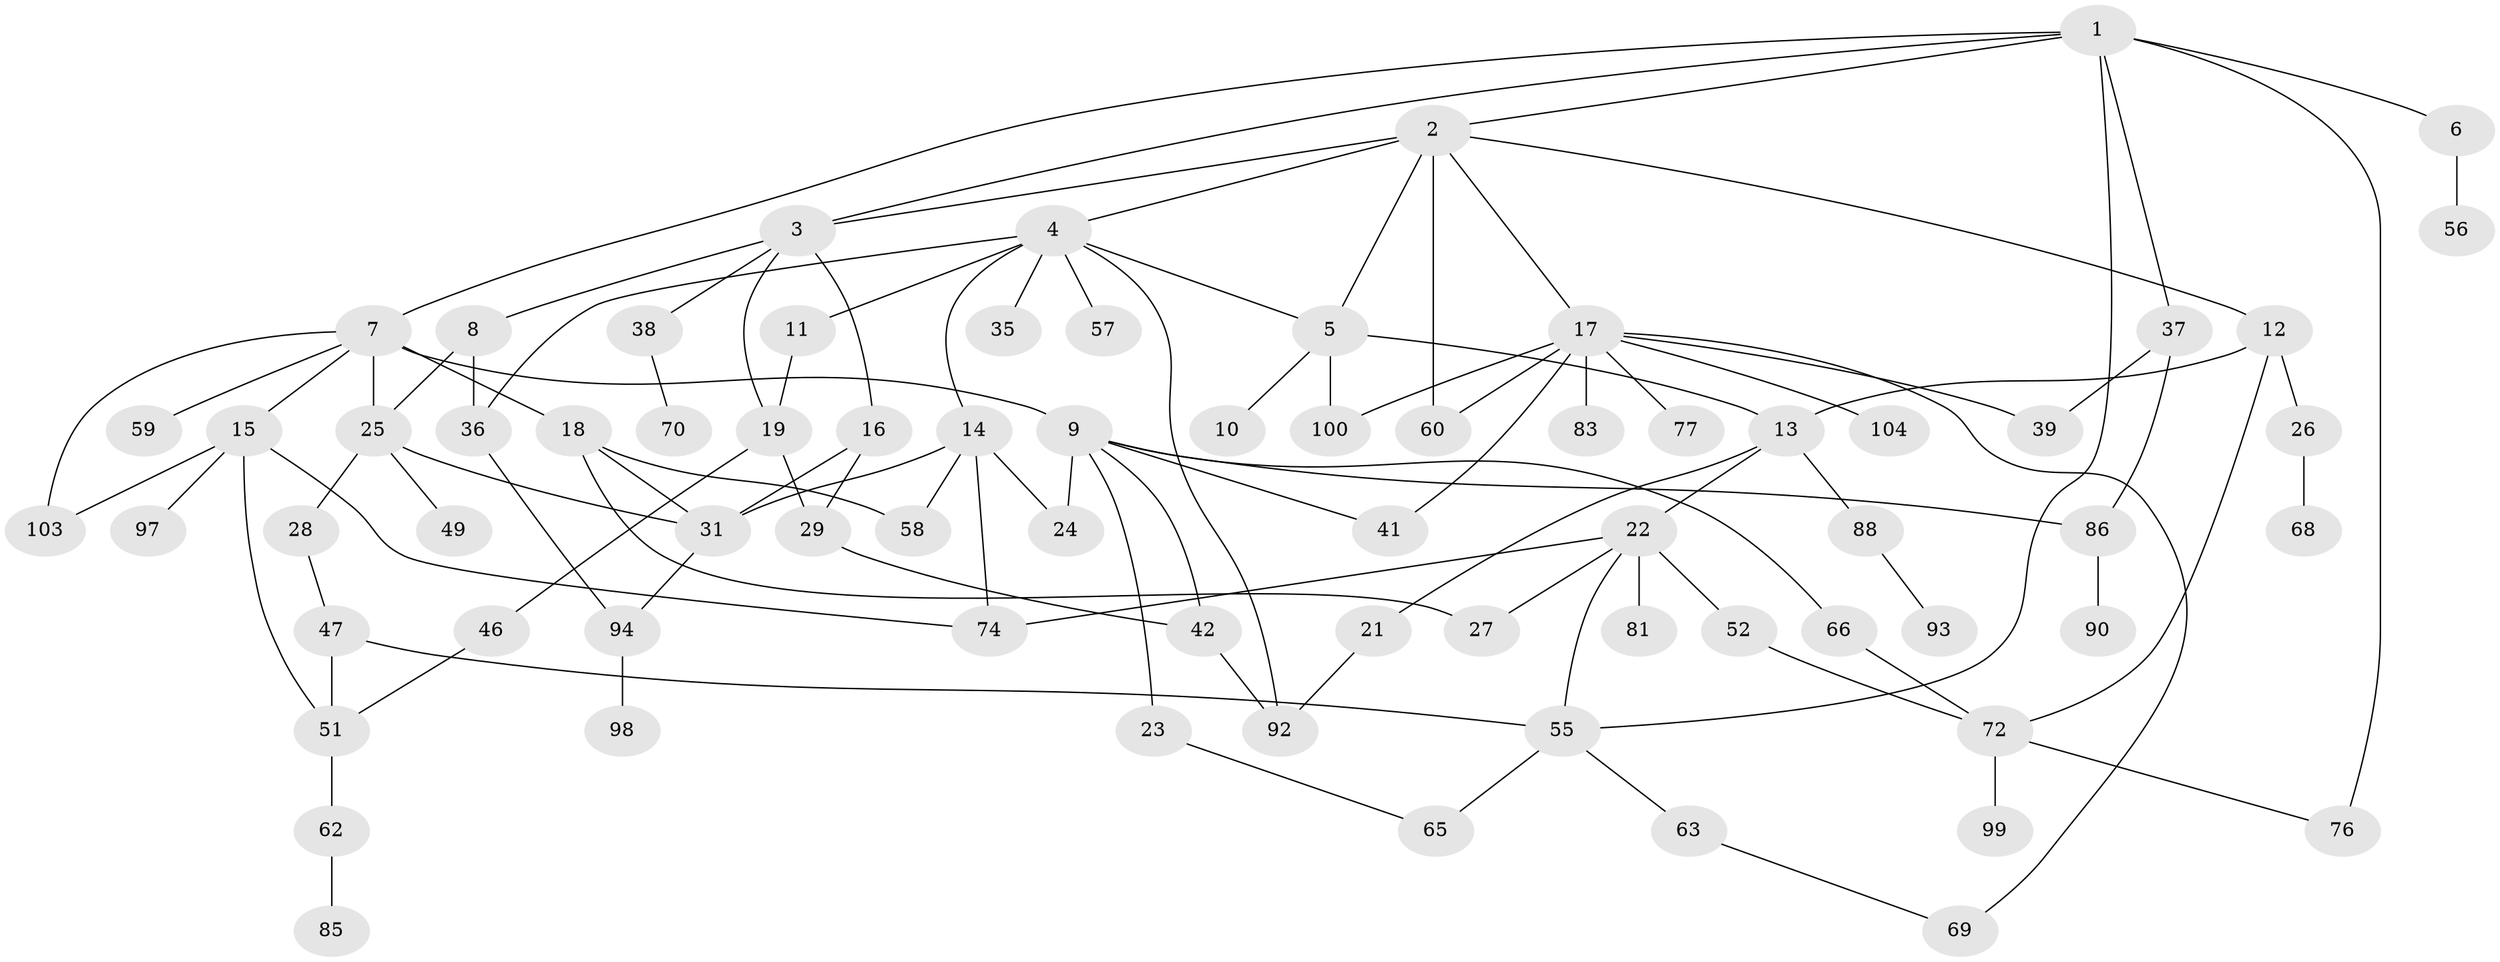 // original degree distribution, {7: 0.05714285714285714, 5: 0.01904761904761905, 3: 0.20952380952380953, 6: 0.047619047619047616, 4: 0.08571428571428572, 1: 0.26666666666666666, 2: 0.3142857142857143}
// Generated by graph-tools (version 1.1) at 2025/10/02/27/25 16:10:51]
// undirected, 73 vertices, 106 edges
graph export_dot {
graph [start="1"]
  node [color=gray90,style=filled];
  1 [super="+75"];
  2;
  3 [super="+34"];
  4 [super="+95"];
  5 [super="+54"];
  6 [super="+50"];
  7 [super="+53"];
  8 [super="+43"];
  9 [super="+30"];
  10;
  11 [super="+84"];
  12 [super="+48"];
  13 [super="+79"];
  14 [super="+67"];
  15 [super="+20"];
  16;
  17 [super="+40"];
  18 [super="+71"];
  19;
  21;
  22 [super="+78"];
  23;
  24 [super="+32"];
  25 [super="+44"];
  26 [super="+33"];
  27;
  28 [super="+45"];
  29 [super="+102"];
  31 [super="+82"];
  35;
  36;
  37 [super="+73"];
  38;
  39 [super="+61"];
  41;
  42;
  46;
  47;
  49;
  51 [super="+64"];
  52;
  55 [super="+87"];
  56;
  57;
  58;
  59;
  60 [super="+101"];
  62;
  63 [super="+80"];
  65 [super="+91"];
  66;
  68;
  69;
  70;
  72 [super="+89"];
  74;
  76;
  77;
  81;
  83;
  85;
  86;
  88;
  90;
  92;
  93;
  94 [super="+96"];
  97;
  98;
  99;
  100 [super="+105"];
  103;
  104;
  1 -- 2;
  1 -- 6;
  1 -- 7;
  1 -- 37;
  1 -- 55;
  1 -- 3;
  1 -- 76;
  2 -- 3;
  2 -- 4;
  2 -- 5;
  2 -- 12;
  2 -- 17;
  2 -- 60;
  3 -- 8;
  3 -- 16;
  3 -- 19;
  3 -- 38;
  4 -- 11;
  4 -- 14;
  4 -- 35;
  4 -- 57;
  4 -- 36;
  4 -- 5;
  4 -- 92;
  5 -- 10;
  5 -- 13;
  5 -- 100;
  6 -- 56;
  7 -- 9;
  7 -- 15;
  7 -- 18;
  7 -- 25;
  7 -- 59;
  7 -- 103;
  8 -- 25;
  8 -- 36;
  9 -- 23;
  9 -- 66;
  9 -- 86;
  9 -- 41;
  9 -- 42;
  9 -- 24;
  11 -- 19;
  12 -- 13;
  12 -- 26;
  12 -- 72;
  13 -- 21;
  13 -- 22 [weight=2];
  13 -- 88;
  14 -- 24;
  14 -- 58;
  14 -- 74;
  14 -- 31;
  15 -- 74;
  15 -- 103;
  15 -- 97;
  15 -- 51;
  16 -- 29;
  16 -- 31;
  17 -- 39;
  17 -- 77;
  17 -- 104;
  17 -- 100;
  17 -- 83;
  17 -- 69;
  17 -- 41;
  17 -- 60;
  18 -- 31;
  18 -- 27;
  18 -- 58;
  19 -- 29;
  19 -- 46;
  21 -- 92;
  22 -- 27;
  22 -- 52;
  22 -- 55;
  22 -- 74;
  22 -- 81;
  23 -- 65;
  25 -- 28;
  25 -- 31;
  25 -- 49;
  26 -- 68;
  28 -- 47;
  29 -- 42;
  31 -- 94;
  36 -- 94;
  37 -- 86;
  37 -- 39;
  38 -- 70;
  42 -- 92;
  46 -- 51;
  47 -- 55;
  47 -- 51;
  51 -- 62;
  52 -- 72;
  55 -- 63;
  55 -- 65;
  62 -- 85;
  63 -- 69;
  66 -- 72;
  72 -- 99;
  72 -- 76;
  86 -- 90;
  88 -- 93;
  94 -- 98;
}
